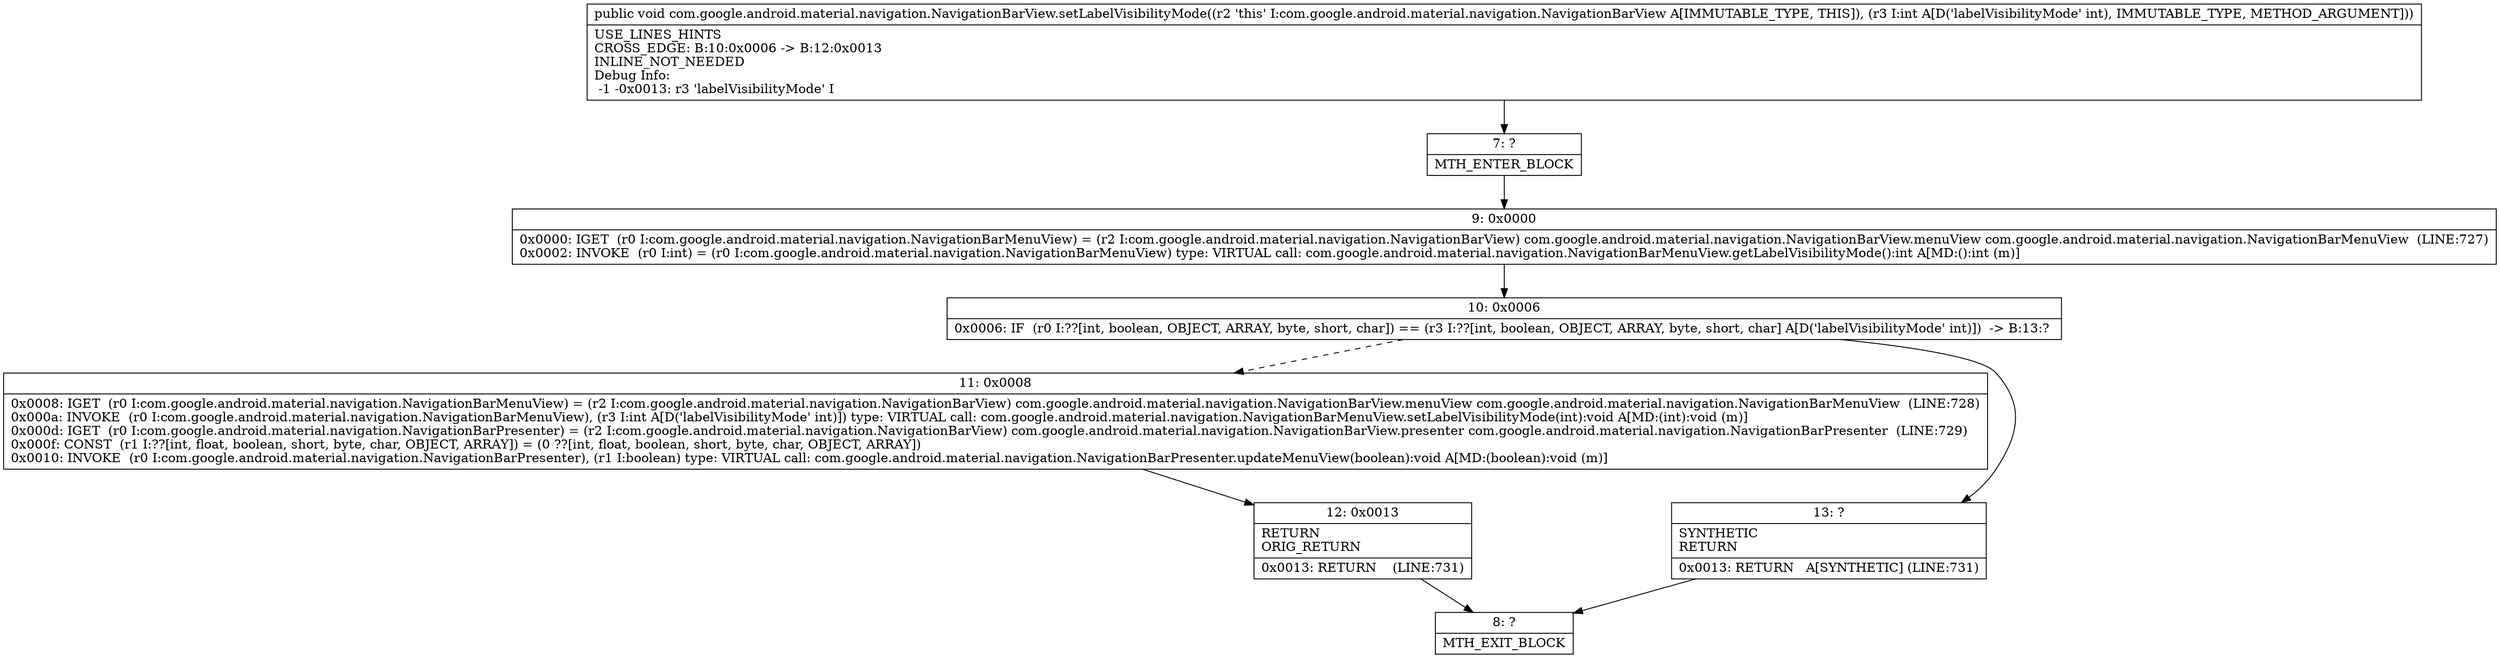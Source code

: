 digraph "CFG forcom.google.android.material.navigation.NavigationBarView.setLabelVisibilityMode(I)V" {
Node_7 [shape=record,label="{7\:\ ?|MTH_ENTER_BLOCK\l}"];
Node_9 [shape=record,label="{9\:\ 0x0000|0x0000: IGET  (r0 I:com.google.android.material.navigation.NavigationBarMenuView) = (r2 I:com.google.android.material.navigation.NavigationBarView) com.google.android.material.navigation.NavigationBarView.menuView com.google.android.material.navigation.NavigationBarMenuView  (LINE:727)\l0x0002: INVOKE  (r0 I:int) = (r0 I:com.google.android.material.navigation.NavigationBarMenuView) type: VIRTUAL call: com.google.android.material.navigation.NavigationBarMenuView.getLabelVisibilityMode():int A[MD:():int (m)]\l}"];
Node_10 [shape=record,label="{10\:\ 0x0006|0x0006: IF  (r0 I:??[int, boolean, OBJECT, ARRAY, byte, short, char]) == (r3 I:??[int, boolean, OBJECT, ARRAY, byte, short, char] A[D('labelVisibilityMode' int)])  \-\> B:13:? \l}"];
Node_11 [shape=record,label="{11\:\ 0x0008|0x0008: IGET  (r0 I:com.google.android.material.navigation.NavigationBarMenuView) = (r2 I:com.google.android.material.navigation.NavigationBarView) com.google.android.material.navigation.NavigationBarView.menuView com.google.android.material.navigation.NavigationBarMenuView  (LINE:728)\l0x000a: INVOKE  (r0 I:com.google.android.material.navigation.NavigationBarMenuView), (r3 I:int A[D('labelVisibilityMode' int)]) type: VIRTUAL call: com.google.android.material.navigation.NavigationBarMenuView.setLabelVisibilityMode(int):void A[MD:(int):void (m)]\l0x000d: IGET  (r0 I:com.google.android.material.navigation.NavigationBarPresenter) = (r2 I:com.google.android.material.navigation.NavigationBarView) com.google.android.material.navigation.NavigationBarView.presenter com.google.android.material.navigation.NavigationBarPresenter  (LINE:729)\l0x000f: CONST  (r1 I:??[int, float, boolean, short, byte, char, OBJECT, ARRAY]) = (0 ??[int, float, boolean, short, byte, char, OBJECT, ARRAY]) \l0x0010: INVOKE  (r0 I:com.google.android.material.navigation.NavigationBarPresenter), (r1 I:boolean) type: VIRTUAL call: com.google.android.material.navigation.NavigationBarPresenter.updateMenuView(boolean):void A[MD:(boolean):void (m)]\l}"];
Node_12 [shape=record,label="{12\:\ 0x0013|RETURN\lORIG_RETURN\l|0x0013: RETURN    (LINE:731)\l}"];
Node_8 [shape=record,label="{8\:\ ?|MTH_EXIT_BLOCK\l}"];
Node_13 [shape=record,label="{13\:\ ?|SYNTHETIC\lRETURN\l|0x0013: RETURN   A[SYNTHETIC] (LINE:731)\l}"];
MethodNode[shape=record,label="{public void com.google.android.material.navigation.NavigationBarView.setLabelVisibilityMode((r2 'this' I:com.google.android.material.navigation.NavigationBarView A[IMMUTABLE_TYPE, THIS]), (r3 I:int A[D('labelVisibilityMode' int), IMMUTABLE_TYPE, METHOD_ARGUMENT]))  | USE_LINES_HINTS\lCROSS_EDGE: B:10:0x0006 \-\> B:12:0x0013\lINLINE_NOT_NEEDED\lDebug Info:\l  \-1 \-0x0013: r3 'labelVisibilityMode' I\l}"];
MethodNode -> Node_7;Node_7 -> Node_9;
Node_9 -> Node_10;
Node_10 -> Node_11[style=dashed];
Node_10 -> Node_13;
Node_11 -> Node_12;
Node_12 -> Node_8;
Node_13 -> Node_8;
}

